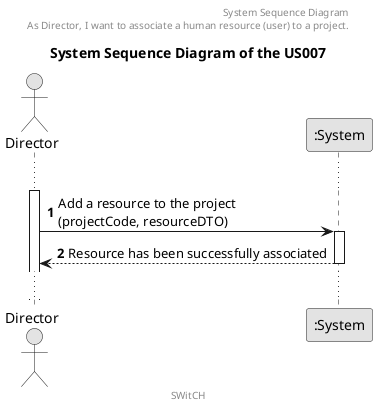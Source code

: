 @startuml
'https://plantuml.com/sequence-diagram

skinparam monochrome true

title System Sequence Diagram of the US007
center header
System Sequence Diagram
As Director, I want to associate a human resource (user) to a project.
endheader
center footer SWitCH

autoactivate on
autonumber

actor "Director" as User
participant ":System" as System

activate User

...
User -> System: Add a resource to the project \n(projectCode, resourceDTO)
System --> User: Resource has been successfully associated
...

@enduml